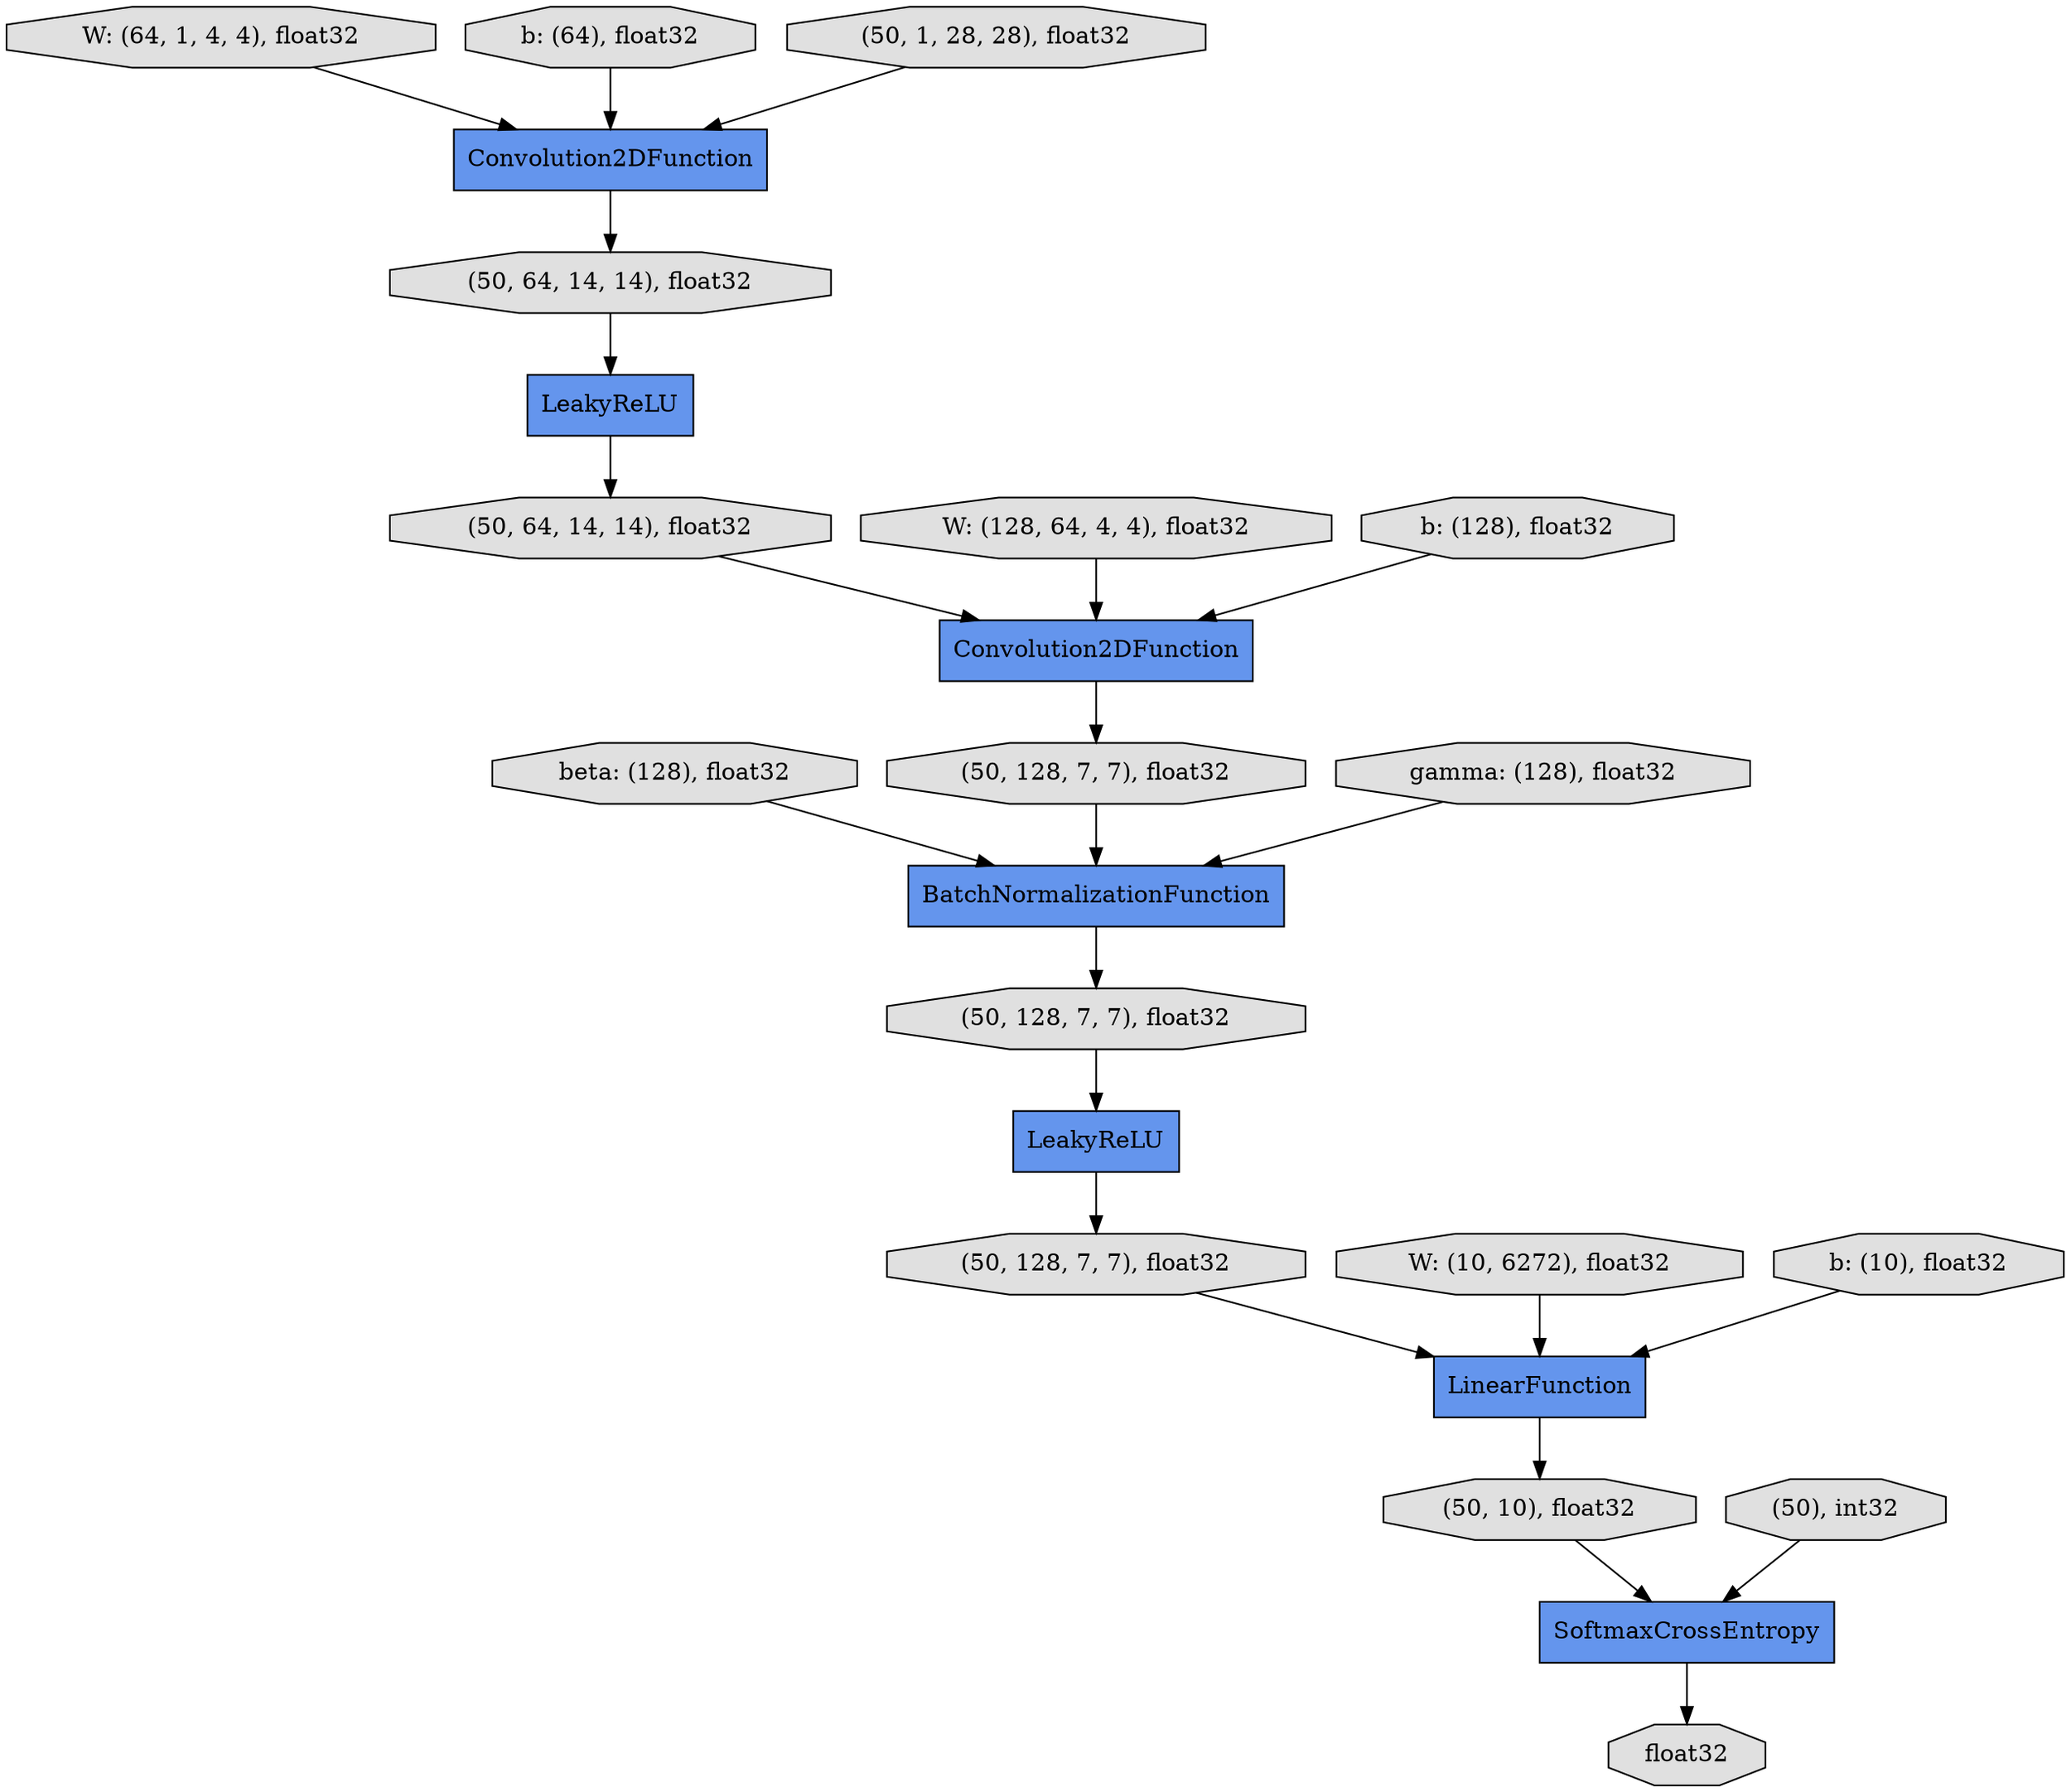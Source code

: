 digraph graphname{rankdir=TB;2246823424184 [label="beta: (128), float32",shape="octagon",fillcolor="#E0E0E0",style="filled"];2246829314568 [label="Convolution2DFunction",shape="record",fillcolor="#6495ED",style="filled"];2246825222720 [label="BatchNormalizationFunction",shape="record",fillcolor="#6495ED",style="filled"];2246829315968 [label="LinearFunction",shape="record",fillcolor="#6495ED",style="filled"];2246825192080 [label="(50), int32",shape="octagon",fillcolor="#E0E0E0",style="filled"];2246829314736 [label="(50, 64, 14, 14), float32",shape="octagon",fillcolor="#E0E0E0",style="filled"];2246825190120 [label="float32",shape="octagon",fillcolor="#E0E0E0",style="filled"];2246823480232 [label="W: (10, 6272), float32",shape="octagon",fillcolor="#E0E0E0",style="filled"];2246823427040 [label="b: (10), float32",shape="octagon",fillcolor="#E0E0E0",style="filled"];2246823478272 [label="W: (64, 1, 4, 4), float32",shape="octagon",fillcolor="#E0E0E0",style="filled"];2246823478328 [label="b: (64), float32",shape="octagon",fillcolor="#E0E0E0",style="filled"];2246825190512 [label="(50, 128, 7, 7), float32",shape="octagon",fillcolor="#E0E0E0",style="filled"];2246825244096 [label="(50, 128, 7, 7), float32",shape="octagon",fillcolor="#E0E0E0",style="filled"];2246825192920 [label="SoftmaxCrossEntropy",shape="record",fillcolor="#6495ED",style="filled"];2246825244152 [label="(50, 64, 14, 14), float32",shape="octagon",fillcolor="#E0E0E0",style="filled"];2246825190904 [label="(50, 128, 7, 7), float32",shape="octagon",fillcolor="#E0E0E0",style="filled"];2246823480848 [label="W: (128, 64, 4, 4), float32",shape="octagon",fillcolor="#E0E0E0",style="filled"];2246823425584 [label="gamma: (128), float32",shape="octagon",fillcolor="#E0E0E0",style="filled"];2246823478832 [label="b: (128), float32",shape="octagon",fillcolor="#E0E0E0",style="filled"];2246825244264 [label="LeakyReLU",shape="record",fillcolor="#6495ED",style="filled"];2246825281128 [label="Convolution2DFunction",shape="record",fillcolor="#6495ED",style="filled"];2246825193312 [label="(50, 10), float32",shape="octagon",fillcolor="#E0E0E0",style="filled"];2246825281408 [label="LeakyReLU",shape="record",fillcolor="#6495ED",style="filled"];2246829316024 [label="(50, 1, 28, 28), float32",shape="octagon",fillcolor="#E0E0E0",style="filled"];2246823480232 -> 2246829315968;2246825190512 -> 2246829315968;2246825192920 -> 2246825190120;2246825244096 -> 2246825222720;2246823478328 -> 2246829314568;2246825281128 -> 2246825244096;2246823427040 -> 2246829315968;2246825281408 -> 2246825244152;2246825244264 -> 2246825190512;2246823480848 -> 2246825281128;2246829314736 -> 2246825281408;2246829315968 -> 2246825193312;2246829316024 -> 2246829314568;2246825190904 -> 2246825244264;2246825244152 -> 2246825281128;2246823424184 -> 2246825222720;2246823478272 -> 2246829314568;2246825192080 -> 2246825192920;2246829314568 -> 2246829314736;2246825193312 -> 2246825192920;2246823478832 -> 2246825281128;2246825222720 -> 2246825190904;2246823425584 -> 2246825222720;}